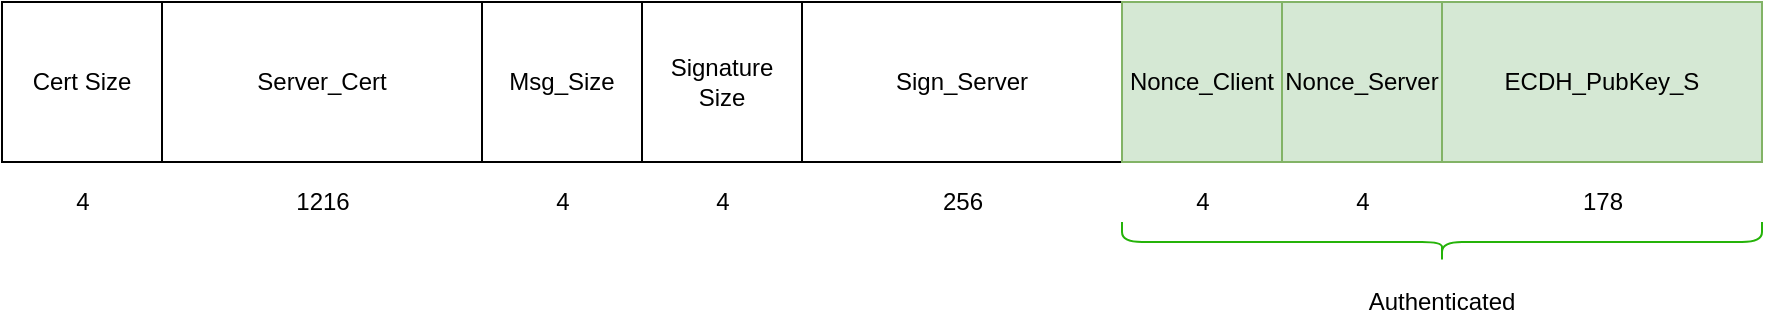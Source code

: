 <mxfile version="14.7.6" type="device"><diagram id="peeTCOlZJE3RpPJiNPz-" name="Page-1"><mxGraphModel dx="1859" dy="496" grid="1" gridSize="10" guides="1" tooltips="1" connect="1" arrows="1" fold="1" page="1" pageScale="1" pageWidth="827" pageHeight="1169" math="0" shadow="0"><root><mxCell id="0"/><mxCell id="1" parent="0"/><mxCell id="RsclF6Cl5SYnGODcT8lK-1" value="Sign_Server" style="rounded=0;whiteSpace=wrap;html=1;" parent="1" vertex="1"><mxGeometry x="240" y="120" width="160" height="80" as="geometry"/></mxCell><mxCell id="RsclF6Cl5SYnGODcT8lK-2" value="Nonce_Client" style="rounded=0;whiteSpace=wrap;html=1;fillColor=#d5e8d4;strokeColor=#82b366;" parent="1" vertex="1"><mxGeometry x="400" y="120" width="80" height="80" as="geometry"/></mxCell><mxCell id="RsclF6Cl5SYnGODcT8lK-4" value="Nonce_Server" style="rounded=0;whiteSpace=wrap;html=1;fillColor=#d5e8d4;strokeColor=#82b366;" parent="1" vertex="1"><mxGeometry x="480" y="120" width="80" height="80" as="geometry"/></mxCell><mxCell id="RsclF6Cl5SYnGODcT8lK-5" value="256" style="text;html=1;align=center;verticalAlign=middle;resizable=0;points=[];autosize=1;strokeColor=none;" parent="1" vertex="1"><mxGeometry x="300" y="210" width="40" height="20" as="geometry"/></mxCell><mxCell id="RsclF6Cl5SYnGODcT8lK-6" value="4" style="text;html=1;align=center;verticalAlign=middle;resizable=0;points=[];autosize=1;strokeColor=none;" parent="1" vertex="1"><mxGeometry x="430" y="210" width="20" height="20" as="geometry"/></mxCell><mxCell id="RsclF6Cl5SYnGODcT8lK-7" value="4" style="text;html=1;align=center;verticalAlign=middle;resizable=0;points=[];autosize=1;strokeColor=none;" parent="1" vertex="1"><mxGeometry x="510" y="210" width="20" height="20" as="geometry"/></mxCell><mxCell id="RsclF6Cl5SYnGODcT8lK-8" value="" style="shape=curlyBracket;whiteSpace=wrap;html=1;rounded=1;flipH=1;rotation=90;fillColor=none;strokeColor=#25B309;" parent="1" vertex="1"><mxGeometry x="550" y="80" width="20" height="320" as="geometry"/></mxCell><mxCell id="RsclF6Cl5SYnGODcT8lK-9" value="Authenticated" style="text;html=1;strokeColor=none;fillColor=none;align=center;verticalAlign=middle;whiteSpace=wrap;rounded=0;" parent="1" vertex="1"><mxGeometry x="540" y="260" width="40" height="20" as="geometry"/></mxCell><mxCell id="RsclF6Cl5SYnGODcT8lK-10" value="Server_Cert" style="rounded=0;whiteSpace=wrap;html=1;" parent="1" vertex="1"><mxGeometry x="-80" y="120" width="160" height="80" as="geometry"/></mxCell><mxCell id="RsclF6Cl5SYnGODcT8lK-11" value="ECDH_PubKey_S" style="rounded=0;whiteSpace=wrap;html=1;fillColor=#d5e8d4;strokeColor=#82b366;" parent="1" vertex="1"><mxGeometry x="560" y="120" width="160" height="80" as="geometry"/></mxCell><mxCell id="RsclF6Cl5SYnGODcT8lK-13" value="&lt;span&gt;1216&lt;/span&gt;" style="text;html=1;align=center;verticalAlign=middle;resizable=0;points=[];autosize=1;strokeColor=none;" parent="1" vertex="1"><mxGeometry x="-20" y="210" width="40" height="20" as="geometry"/></mxCell><mxCell id="RsclF6Cl5SYnGODcT8lK-14" value="178" style="text;html=1;align=center;verticalAlign=middle;resizable=0;points=[];autosize=1;strokeColor=none;" parent="1" vertex="1"><mxGeometry x="620" y="210" width="40" height="20" as="geometry"/></mxCell><mxCell id="Z5VJHat-pyvCd27MpJYf-1" value="Msg_Size" style="rounded=0;whiteSpace=wrap;html=1;" parent="1" vertex="1"><mxGeometry x="80" y="120" width="80" height="80" as="geometry"/></mxCell><mxCell id="Z5VJHat-pyvCd27MpJYf-2" value="Signature Size" style="rounded=0;whiteSpace=wrap;html=1;" parent="1" vertex="1"><mxGeometry x="160" y="120" width="80" height="80" as="geometry"/></mxCell><mxCell id="Z5VJHat-pyvCd27MpJYf-3" value="4" style="text;html=1;align=center;verticalAlign=middle;resizable=0;points=[];autosize=1;strokeColor=none;" parent="1" vertex="1"><mxGeometry x="110" y="210" width="20" height="20" as="geometry"/></mxCell><mxCell id="Z5VJHat-pyvCd27MpJYf-4" value="4" style="text;html=1;align=center;verticalAlign=middle;resizable=0;points=[];autosize=1;strokeColor=none;" parent="1" vertex="1"><mxGeometry x="190" y="210" width="20" height="20" as="geometry"/></mxCell><mxCell id="Z5VJHat-pyvCd27MpJYf-6" value="Cert Size" style="rounded=0;whiteSpace=wrap;html=1;" parent="1" vertex="1"><mxGeometry x="-160" y="120" width="80" height="80" as="geometry"/></mxCell><mxCell id="Z5VJHat-pyvCd27MpJYf-7" value="4" style="text;html=1;align=center;verticalAlign=middle;resizable=0;points=[];autosize=1;strokeColor=none;" parent="1" vertex="1"><mxGeometry x="-130" y="210" width="20" height="20" as="geometry"/></mxCell></root></mxGraphModel></diagram></mxfile>